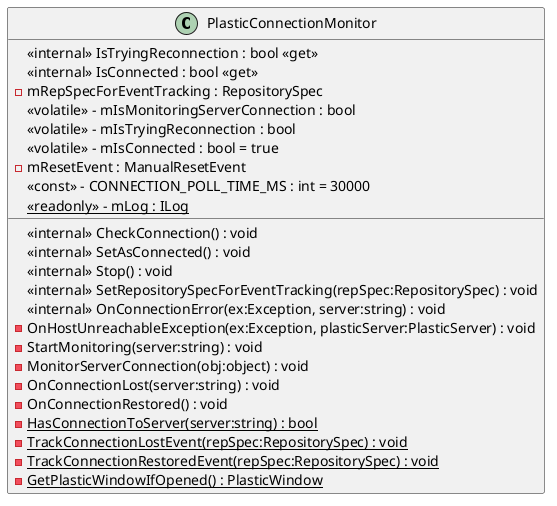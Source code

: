 @startuml
class PlasticConnectionMonitor {
    <<internal>> IsTryingReconnection : bool <<get>>
    <<internal>> IsConnected : bool <<get>>
    <<internal>> CheckConnection() : void
    <<internal>> SetAsConnected() : void
    <<internal>> Stop() : void
    <<internal>> SetRepositorySpecForEventTracking(repSpec:RepositorySpec) : void
    <<internal>> OnConnectionError(ex:Exception, server:string) : void
    - OnHostUnreachableException(ex:Exception, plasticServer:PlasticServer) : void
    - StartMonitoring(server:string) : void
    - MonitorServerConnection(obj:object) : void
    - OnConnectionLost(server:string) : void
    - OnConnectionRestored() : void
    {static} - HasConnectionToServer(server:string) : bool
    {static} - TrackConnectionLostEvent(repSpec:RepositorySpec) : void
    {static} - TrackConnectionRestoredEvent(repSpec:RepositorySpec) : void
    {static} - GetPlasticWindowIfOpened() : PlasticWindow
    - mRepSpecForEventTracking : RepositorySpec
    <<volatile>> - mIsMonitoringServerConnection : bool
    <<volatile>> - mIsTryingReconnection : bool
    <<volatile>> - mIsConnected : bool = true
    - mResetEvent : ManualResetEvent
    <<const>> - CONNECTION_POLL_TIME_MS : int = 30000
    {static} <<readonly>> - mLog : ILog
}
@enduml
